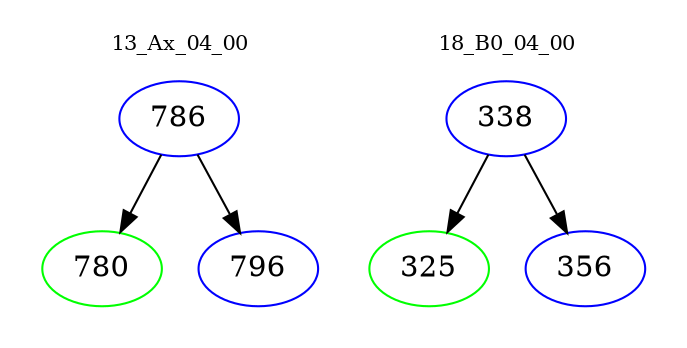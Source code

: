 digraph{
subgraph cluster_0 {
color = white
label = "13_Ax_04_00";
fontsize=10;
T0_786 [label="786", color="blue"]
T0_786 -> T0_780 [color="black"]
T0_780 [label="780", color="green"]
T0_786 -> T0_796 [color="black"]
T0_796 [label="796", color="blue"]
}
subgraph cluster_1 {
color = white
label = "18_B0_04_00";
fontsize=10;
T1_338 [label="338", color="blue"]
T1_338 -> T1_325 [color="black"]
T1_325 [label="325", color="green"]
T1_338 -> T1_356 [color="black"]
T1_356 [label="356", color="blue"]
}
}
